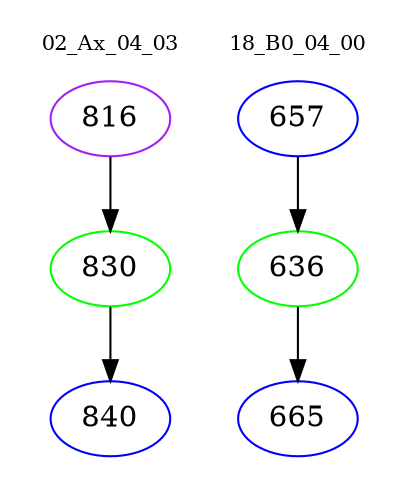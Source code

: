 digraph{
subgraph cluster_0 {
color = white
label = "02_Ax_04_03";
fontsize=10;
T0_816 [label="816", color="purple"]
T0_816 -> T0_830 [color="black"]
T0_830 [label="830", color="green"]
T0_830 -> T0_840 [color="black"]
T0_840 [label="840", color="blue"]
}
subgraph cluster_1 {
color = white
label = "18_B0_04_00";
fontsize=10;
T1_657 [label="657", color="blue"]
T1_657 -> T1_636 [color="black"]
T1_636 [label="636", color="green"]
T1_636 -> T1_665 [color="black"]
T1_665 [label="665", color="blue"]
}
}
